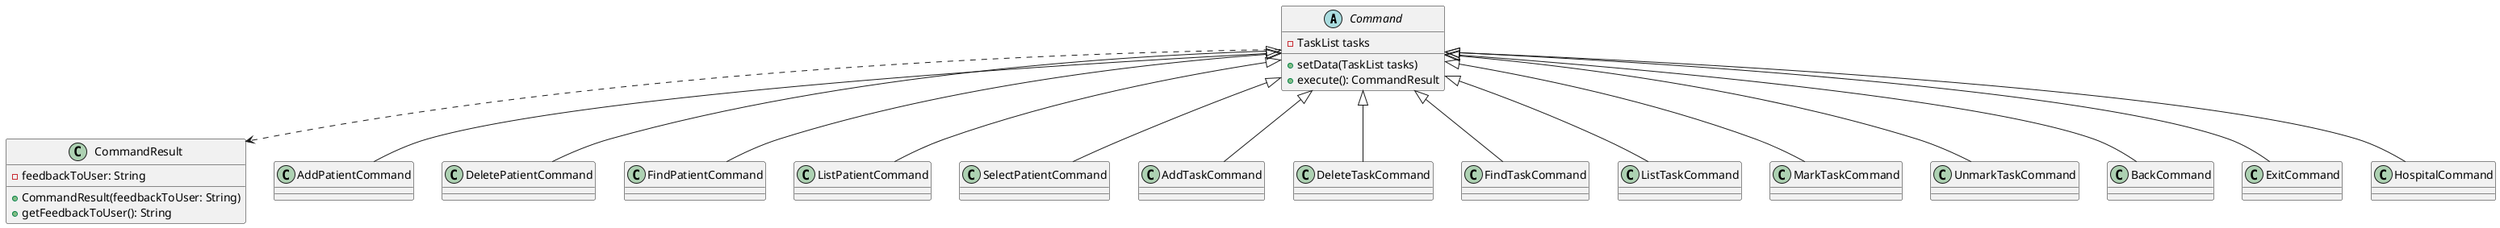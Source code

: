 @startuml
abstract class Command {
    - TaskList tasks
    + setData(TaskList tasks)
    + execute(): CommandResult
}

class CommandResult {
    - feedbackToUser: String
    + CommandResult(feedbackToUser: String)
    + getFeedbackToUser(): String
}

'Patient-Related Commands
class AddPatientCommand
class DeletePatientCommand
class FindPatientCommand
class ListPatientCommand
class SelectPatientCommand

'Task-Related Commands
class AddTaskCommand
class DeleteTaskCommand
class FindTaskCommand
class ListTaskCommand
class MarkTaskCommand
class UnmarkTaskCommand

'Other Master Commands
class BackCommand
class ExitCommand
class HospitalCommand

'Relationships

Command ..> CommandResult

Command <|-- AddPatientCommand
Command <|-- DeletePatientCommand
Command <|-- FindPatientCommand
Command <|-- ListPatientCommand
Command <|-- SelectPatientCommand

Command <|-- AddTaskCommand
Command <|-- DeleteTaskCommand
Command <|-- FindTaskCommand
Command <|-- ListTaskCommand
Command <|-- MarkTaskCommand
Command <|-- UnmarkTaskCommand

Command <|-- BackCommand
Command <|-- ExitCommand
Command <|-- HospitalCommand

@enduml

